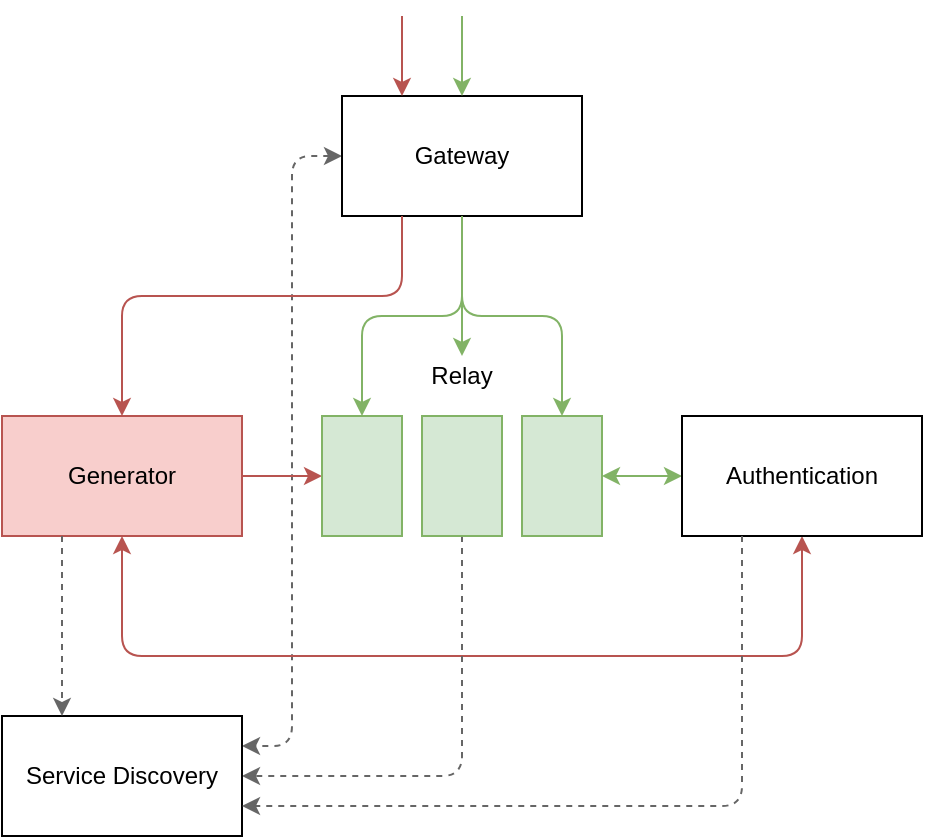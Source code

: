<mxfile version="10.6.5" type="google"><diagram id="5ywoIDLP52wwMuh6Jz4J" name="Page-1"><mxGraphModel dx="1394" dy="734" grid="1" gridSize="10" guides="1" tooltips="1" connect="1" arrows="1" fold="1" page="1" pageScale="1" pageWidth="850" pageHeight="1100" math="0" shadow="0"><root><mxCell id="0"/><mxCell id="1" parent="0"/><mxCell id="88beFWrQKgfFpz1HIIg--13" style="edgeStyle=orthogonalEdgeStyle;rounded=1;orthogonalLoop=1;jettySize=auto;html=1;exitX=0.5;exitY=1;exitDx=0;exitDy=0;fillColor=#d5e8d4;strokeColor=#82b366;" parent="1" source="88beFWrQKgfFpz1HIIg--1" target="88beFWrQKgfFpz1HIIg--7" edge="1"><mxGeometry relative="1" as="geometry"/></mxCell><mxCell id="88beFWrQKgfFpz1HIIg--15" style="edgeStyle=orthogonalEdgeStyle;rounded=1;orthogonalLoop=1;jettySize=auto;html=1;entryX=0.5;entryY=0;entryDx=0;entryDy=0;fillColor=#d5e8d4;strokeColor=#82b366;" parent="1" source="88beFWrQKgfFpz1HIIg--1" target="88beFWrQKgfFpz1HIIg--9" edge="1"><mxGeometry relative="1" as="geometry"/></mxCell><mxCell id="88beFWrQKgfFpz1HIIg--33" value="" style="edgeStyle=orthogonalEdgeStyle;rounded=1;orthogonalLoop=1;jettySize=auto;html=1;startArrow=classic;startFill=1;entryX=1;entryY=0.25;entryDx=0;entryDy=0;fillColor=#f5f5f5;strokeColor=#666666;dashed=1;" parent="1" source="88beFWrQKgfFpz1HIIg--1" target="88beFWrQKgfFpz1HIIg--25" edge="1"><mxGeometry relative="1" as="geometry"><mxPoint x="240" y="150" as="targetPoint"/></mxGeometry></mxCell><mxCell id="88beFWrQKgfFpz1HIIg--1" value="&lt;div&gt;Gateway&lt;/div&gt;" style="rounded=0;whiteSpace=wrap;html=1;" parent="1" vertex="1"><mxGeometry x="320" y="120" width="120" height="60" as="geometry"/></mxCell><mxCell id="88beFWrQKgfFpz1HIIg--17" value="" style="edgeStyle=orthogonalEdgeStyle;rounded=1;orthogonalLoop=1;jettySize=auto;html=1;fillColor=#f8cecc;strokeColor=#b85450;" parent="1" source="88beFWrQKgfFpz1HIIg--6" target="88beFWrQKgfFpz1HIIg--7" edge="1"><mxGeometry relative="1" as="geometry"/></mxCell><mxCell id="88beFWrQKgfFpz1HIIg--19" value="" style="edgeStyle=orthogonalEdgeStyle;rounded=1;orthogonalLoop=1;jettySize=auto;html=1;entryX=0.5;entryY=1;entryDx=0;entryDy=0;fillColor=#f8cecc;strokeColor=#b85450;startArrow=classic;startFill=1;" parent="1" source="88beFWrQKgfFpz1HIIg--6" target="88beFWrQKgfFpz1HIIg--10" edge="1"><mxGeometry relative="1" as="geometry"><mxPoint x="210" y="420" as="targetPoint"/><Array as="points"><mxPoint x="210" y="400"/><mxPoint x="550" y="400"/></Array></mxGeometry></mxCell><mxCell id="88beFWrQKgfFpz1HIIg--6" value="Generator" style="rounded=0;whiteSpace=wrap;html=1;fillColor=#f8cecc;strokeColor=#b85450;" parent="1" vertex="1"><mxGeometry x="150" y="280" width="120" height="60" as="geometry"/></mxCell><mxCell id="88beFWrQKgfFpz1HIIg--28" value="" style="edgeStyle=orthogonalEdgeStyle;rounded=1;orthogonalLoop=1;jettySize=auto;html=1;startArrow=none;startFill=0;entryX=1;entryY=0.5;entryDx=0;entryDy=0;fillColor=#f5f5f5;strokeColor=#666666;dashed=1;" parent="1" source="88beFWrQKgfFpz1HIIg--8" target="88beFWrQKgfFpz1HIIg--25" edge="1"><mxGeometry relative="1" as="geometry"><mxPoint x="430" y="360" as="sourcePoint"/><mxPoint x="280" y="450" as="targetPoint"/><Array as="points"><mxPoint x="380" y="460"/></Array></mxGeometry></mxCell><mxCell id="88beFWrQKgfFpz1HIIg--7" value="" style="rounded=0;whiteSpace=wrap;html=1;fillColor=#d5e8d4;strokeColor=#82b366;" parent="1" vertex="1"><mxGeometry x="310" y="280" width="40" height="60" as="geometry"/></mxCell><mxCell id="88beFWrQKgfFpz1HIIg--8" value="" style="rounded=0;whiteSpace=wrap;html=1;fillColor=#d5e8d4;strokeColor=#82b366;" parent="1" vertex="1"><mxGeometry x="360" y="280" width="40" height="60" as="geometry"/></mxCell><mxCell id="88beFWrQKgfFpz1HIIg--9" value="" style="rounded=0;whiteSpace=wrap;html=1;fillColor=#d5e8d4;strokeColor=#82b366;" parent="1" vertex="1"><mxGeometry x="410" y="280" width="40" height="60" as="geometry"/></mxCell><mxCell id="88beFWrQKgfFpz1HIIg--20" value="" style="edgeStyle=orthogonalEdgeStyle;rounded=1;orthogonalLoop=1;jettySize=auto;html=1;fillColor=#d5e8d4;strokeColor=#82b366;startArrow=classic;startFill=1;" parent="1" source="88beFWrQKgfFpz1HIIg--10" target="88beFWrQKgfFpz1HIIg--9" edge="1"><mxGeometry relative="1" as="geometry"/></mxCell><mxCell id="88beFWrQKgfFpz1HIIg--10" value="Authentication" style="rounded=0;whiteSpace=wrap;html=1;" parent="1" vertex="1"><mxGeometry x="490" y="280" width="120" height="60" as="geometry"/></mxCell><mxCell id="88beFWrQKgfFpz1HIIg--11" value="" style="endArrow=classic;html=1;exitX=0.25;exitY=1;exitDx=0;exitDy=0;entryX=0.5;entryY=0;entryDx=0;entryDy=0;edgeStyle=orthogonalEdgeStyle;fillColor=#f8cecc;strokeColor=#b85450;" parent="1" source="88beFWrQKgfFpz1HIIg--1" target="88beFWrQKgfFpz1HIIg--6" edge="1"><mxGeometry width="50" height="50" relative="1" as="geometry"><mxPoint x="320" y="250" as="sourcePoint"/><mxPoint x="370" y="200" as="targetPoint"/><Array as="points"><mxPoint x="350" y="220"/><mxPoint x="210" y="220"/></Array></mxGeometry></mxCell><mxCell id="88beFWrQKgfFpz1HIIg--23" value="" style="endArrow=classic;html=1;entryX=0.5;entryY=0;entryDx=0;entryDy=0;fillColor=#d5e8d4;strokeColor=#82b366;" parent="1" target="88beFWrQKgfFpz1HIIg--1" edge="1"><mxGeometry width="50" height="50" relative="1" as="geometry"><mxPoint x="380" y="80" as="sourcePoint"/><mxPoint x="200" y="430" as="targetPoint"/></mxGeometry></mxCell><mxCell id="88beFWrQKgfFpz1HIIg--24" value="" style="endArrow=classic;html=1;entryX=0.25;entryY=0;entryDx=0;entryDy=0;fillColor=#f8cecc;strokeColor=#b85450;" parent="1" target="88beFWrQKgfFpz1HIIg--1" edge="1"><mxGeometry width="50" height="50" relative="1" as="geometry"><mxPoint x="350" y="80" as="sourcePoint"/><mxPoint x="200" y="430" as="targetPoint"/></mxGeometry></mxCell><mxCell id="88beFWrQKgfFpz1HIIg--25" value="Service Discovery" style="rounded=0;whiteSpace=wrap;html=1;" parent="1" vertex="1"><mxGeometry x="150" y="430" width="120" height="60" as="geometry"/></mxCell><mxCell id="88beFWrQKgfFpz1HIIg--26" value="" style="endArrow=classic;html=1;exitX=0.25;exitY=1;exitDx=0;exitDy=0;entryX=0.25;entryY=0;entryDx=0;entryDy=0;fillColor=#f5f5f5;strokeColor=#666666;dashed=1;" parent="1" source="88beFWrQKgfFpz1HIIg--6" target="88beFWrQKgfFpz1HIIg--25" edge="1"><mxGeometry width="50" height="50" relative="1" as="geometry"><mxPoint x="150" y="560" as="sourcePoint"/><mxPoint x="200" y="510" as="targetPoint"/></mxGeometry></mxCell><mxCell id="88beFWrQKgfFpz1HIIg--31" value="" style="edgeStyle=orthogonalEdgeStyle;rounded=1;orthogonalLoop=1;jettySize=auto;html=1;startArrow=none;startFill=0;entryX=1;entryY=0.75;entryDx=0;entryDy=0;exitX=0.25;exitY=1;exitDx=0;exitDy=0;fillColor=#f5f5f5;strokeColor=#666666;dashed=1;" parent="1" source="88beFWrQKgfFpz1HIIg--10" target="88beFWrQKgfFpz1HIIg--25" edge="1"><mxGeometry relative="1" as="geometry"><mxPoint x="390" y="360" as="sourcePoint"/><mxPoint x="280" y="470" as="targetPoint"/><Array as="points"><mxPoint x="520" y="475"/></Array></mxGeometry></mxCell><mxCell id="88beFWrQKgfFpz1HIIg--39" value="&lt;div&gt;Relay&lt;/div&gt;" style="text;html=1;strokeColor=none;fillColor=none;align=center;verticalAlign=middle;whiteSpace=wrap;rounded=0;" parent="1" vertex="1"><mxGeometry x="360" y="250" width="40" height="20" as="geometry"/></mxCell><mxCell id="88beFWrQKgfFpz1HIIg--40" style="edgeStyle=orthogonalEdgeStyle;rounded=1;orthogonalLoop=1;jettySize=auto;html=1;exitX=0.5;exitY=1;exitDx=0;exitDy=0;entryX=0.5;entryY=0;entryDx=0;entryDy=0;fillColor=#d5e8d4;strokeColor=#82b366;" parent="1" source="88beFWrQKgfFpz1HIIg--1" target="88beFWrQKgfFpz1HIIg--39" edge="1"><mxGeometry relative="1" as="geometry"><mxPoint x="380" y="280" as="targetPoint"/><mxPoint x="380" y="180" as="sourcePoint"/></mxGeometry></mxCell></root></mxGraphModel></diagram></mxfile>